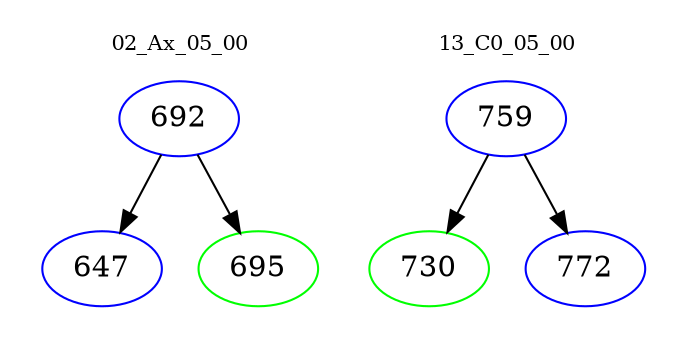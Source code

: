 digraph{
subgraph cluster_0 {
color = white
label = "02_Ax_05_00";
fontsize=10;
T0_692 [label="692", color="blue"]
T0_692 -> T0_647 [color="black"]
T0_647 [label="647", color="blue"]
T0_692 -> T0_695 [color="black"]
T0_695 [label="695", color="green"]
}
subgraph cluster_1 {
color = white
label = "13_C0_05_00";
fontsize=10;
T1_759 [label="759", color="blue"]
T1_759 -> T1_730 [color="black"]
T1_730 [label="730", color="green"]
T1_759 -> T1_772 [color="black"]
T1_772 [label="772", color="blue"]
}
}
